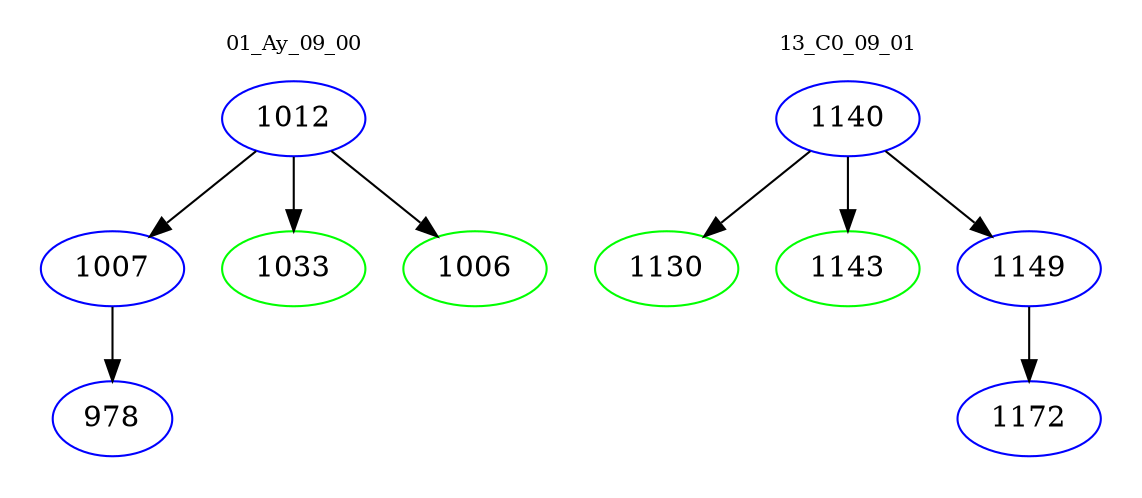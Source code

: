 digraph{
subgraph cluster_0 {
color = white
label = "01_Ay_09_00";
fontsize=10;
T0_1012 [label="1012", color="blue"]
T0_1012 -> T0_1007 [color="black"]
T0_1007 [label="1007", color="blue"]
T0_1007 -> T0_978 [color="black"]
T0_978 [label="978", color="blue"]
T0_1012 -> T0_1033 [color="black"]
T0_1033 [label="1033", color="green"]
T0_1012 -> T0_1006 [color="black"]
T0_1006 [label="1006", color="green"]
}
subgraph cluster_1 {
color = white
label = "13_C0_09_01";
fontsize=10;
T1_1140 [label="1140", color="blue"]
T1_1140 -> T1_1130 [color="black"]
T1_1130 [label="1130", color="green"]
T1_1140 -> T1_1143 [color="black"]
T1_1143 [label="1143", color="green"]
T1_1140 -> T1_1149 [color="black"]
T1_1149 [label="1149", color="blue"]
T1_1149 -> T1_1172 [color="black"]
T1_1172 [label="1172", color="blue"]
}
}
